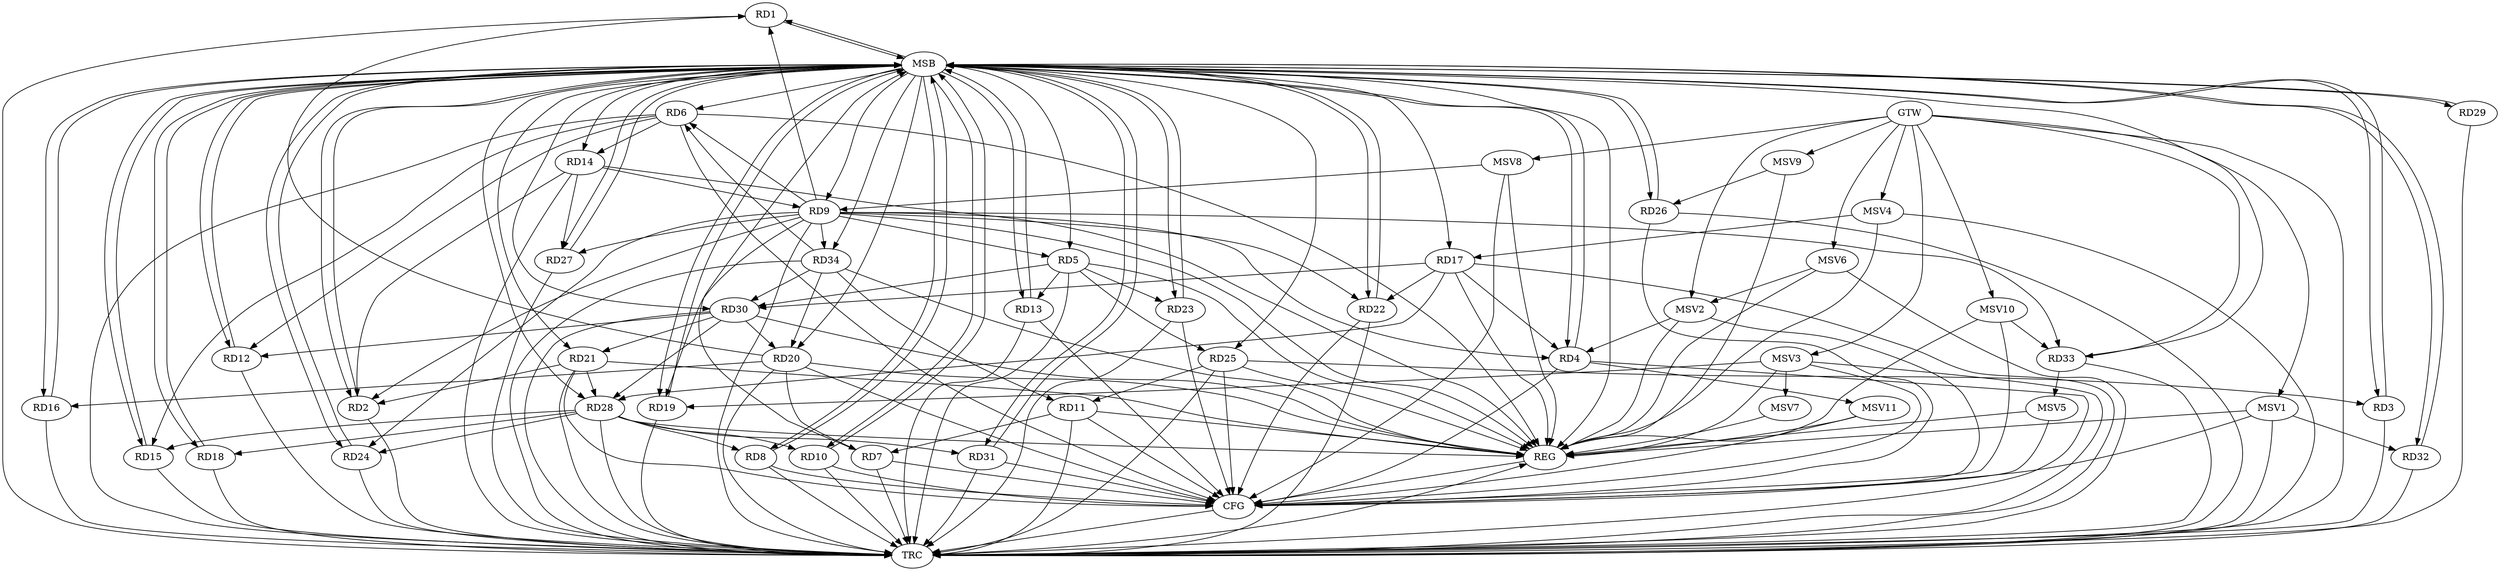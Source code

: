 strict digraph G {
  RD1 [ label="RD1" ];
  RD2 [ label="RD2" ];
  RD3 [ label="RD3" ];
  RD4 [ label="RD4" ];
  RD5 [ label="RD5" ];
  RD6 [ label="RD6" ];
  RD7 [ label="RD7" ];
  RD8 [ label="RD8" ];
  RD9 [ label="RD9" ];
  RD10 [ label="RD10" ];
  RD11 [ label="RD11" ];
  RD12 [ label="RD12" ];
  RD13 [ label="RD13" ];
  RD14 [ label="RD14" ];
  RD15 [ label="RD15" ];
  RD16 [ label="RD16" ];
  RD17 [ label="RD17" ];
  RD18 [ label="RD18" ];
  RD19 [ label="RD19" ];
  RD20 [ label="RD20" ];
  RD21 [ label="RD21" ];
  RD22 [ label="RD22" ];
  RD23 [ label="RD23" ];
  RD24 [ label="RD24" ];
  RD25 [ label="RD25" ];
  RD26 [ label="RD26" ];
  RD27 [ label="RD27" ];
  RD28 [ label="RD28" ];
  RD29 [ label="RD29" ];
  RD30 [ label="RD30" ];
  RD31 [ label="RD31" ];
  RD32 [ label="RD32" ];
  RD33 [ label="RD33" ];
  RD34 [ label="RD34" ];
  GTW [ label="GTW" ];
  REG [ label="REG" ];
  MSB [ label="MSB" ];
  CFG [ label="CFG" ];
  TRC [ label="TRC" ];
  MSV1 [ label="MSV1" ];
  MSV2 [ label="MSV2" ];
  MSV3 [ label="MSV3" ];
  MSV4 [ label="MSV4" ];
  MSV5 [ label="MSV5" ];
  MSV6 [ label="MSV6" ];
  MSV7 [ label="MSV7" ];
  MSV8 [ label="MSV8" ];
  MSV9 [ label="MSV9" ];
  MSV10 [ label="MSV10" ];
  MSV11 [ label="MSV11" ];
  RD9 -> RD1;
  RD20 -> RD1;
  RD14 -> RD2;
  RD21 -> RD2;
  RD25 -> RD3;
  RD17 -> RD4;
  RD9 -> RD5;
  RD5 -> RD13;
  RD5 -> RD23;
  RD5 -> RD25;
  RD5 -> RD30;
  RD9 -> RD6;
  RD6 -> RD12;
  RD6 -> RD14;
  RD6 -> RD15;
  RD34 -> RD6;
  RD11 -> RD7;
  RD20 -> RD7;
  RD28 -> RD8;
  RD14 -> RD9;
  RD9 -> RD22;
  RD9 -> RD24;
  RD9 -> RD27;
  RD28 -> RD10;
  RD25 -> RD11;
  RD34 -> RD11;
  RD30 -> RD12;
  RD14 -> RD27;
  RD28 -> RD15;
  RD20 -> RD16;
  RD17 -> RD22;
  RD17 -> RD28;
  RD17 -> RD30;
  RD28 -> RD18;
  RD30 -> RD20;
  RD34 -> RD20;
  RD21 -> RD28;
  RD30 -> RD21;
  RD28 -> RD24;
  RD30 -> RD28;
  RD28 -> RD31;
  RD34 -> RD30;
  GTW -> RD33;
  RD5 -> REG;
  RD6 -> REG;
  RD9 -> REG;
  RD11 -> REG;
  RD14 -> REG;
  RD17 -> REG;
  RD20 -> REG;
  RD21 -> REG;
  RD25 -> REG;
  RD28 -> REG;
  RD30 -> REG;
  RD34 -> REG;
  RD1 -> MSB;
  MSB -> REG;
  RD2 -> MSB;
  MSB -> RD24;
  RD3 -> MSB;
  MSB -> RD20;
  MSB -> RD27;
  RD4 -> MSB;
  MSB -> RD6;
  MSB -> RD12;
  MSB -> RD15;
  MSB -> RD26;
  MSB -> RD28;
  RD7 -> MSB;
  MSB -> RD2;
  RD8 -> MSB;
  MSB -> RD5;
  MSB -> RD10;
  MSB -> RD13;
  MSB -> RD17;
  MSB -> RD22;
  MSB -> RD32;
  MSB -> RD34;
  RD10 -> MSB;
  RD12 -> MSB;
  MSB -> RD4;
  MSB -> RD8;
  MSB -> RD19;
  MSB -> RD25;
  RD13 -> MSB;
  MSB -> RD3;
  MSB -> RD23;
  RD15 -> MSB;
  MSB -> RD18;
  RD16 -> MSB;
  MSB -> RD21;
  RD18 -> MSB;
  RD19 -> MSB;
  MSB -> RD31;
  RD22 -> MSB;
  RD23 -> MSB;
  MSB -> RD29;
  RD24 -> MSB;
  MSB -> RD14;
  RD26 -> MSB;
  MSB -> RD30;
  RD27 -> MSB;
  MSB -> RD1;
  MSB -> RD9;
  RD29 -> MSB;
  RD31 -> MSB;
  MSB -> RD16;
  RD32 -> MSB;
  RD33 -> MSB;
  RD11 -> CFG;
  RD4 -> CFG;
  RD22 -> CFG;
  RD25 -> CFG;
  RD20 -> CFG;
  RD13 -> CFG;
  RD6 -> CFG;
  RD23 -> CFG;
  RD31 -> CFG;
  RD26 -> CFG;
  RD8 -> CFG;
  RD10 -> CFG;
  RD21 -> CFG;
  RD7 -> CFG;
  REG -> CFG;
  RD1 -> TRC;
  RD2 -> TRC;
  RD3 -> TRC;
  RD4 -> TRC;
  RD5 -> TRC;
  RD6 -> TRC;
  RD7 -> TRC;
  RD8 -> TRC;
  RD9 -> TRC;
  RD10 -> TRC;
  RD11 -> TRC;
  RD12 -> TRC;
  RD13 -> TRC;
  RD14 -> TRC;
  RD15 -> TRC;
  RD16 -> TRC;
  RD17 -> TRC;
  RD18 -> TRC;
  RD19 -> TRC;
  RD20 -> TRC;
  RD21 -> TRC;
  RD22 -> TRC;
  RD23 -> TRC;
  RD24 -> TRC;
  RD25 -> TRC;
  RD26 -> TRC;
  RD27 -> TRC;
  RD28 -> TRC;
  RD29 -> TRC;
  RD30 -> TRC;
  RD31 -> TRC;
  RD32 -> TRC;
  RD33 -> TRC;
  RD34 -> TRC;
  GTW -> TRC;
  CFG -> TRC;
  TRC -> REG;
  RD9 -> RD19;
  RD9 -> RD4;
  RD9 -> RD33;
  RD9 -> RD2;
  RD9 -> RD34;
  MSV1 -> RD32;
  GTW -> MSV1;
  MSV1 -> REG;
  MSV1 -> TRC;
  MSV1 -> CFG;
  MSV2 -> RD4;
  GTW -> MSV2;
  MSV2 -> REG;
  MSV2 -> CFG;
  MSV3 -> RD19;
  GTW -> MSV3;
  MSV3 -> REG;
  MSV3 -> TRC;
  MSV3 -> CFG;
  MSV4 -> RD17;
  GTW -> MSV4;
  MSV4 -> REG;
  MSV4 -> TRC;
  RD33 -> MSV5;
  MSV5 -> REG;
  MSV5 -> CFG;
  MSV6 -> MSV2;
  GTW -> MSV6;
  MSV6 -> REG;
  MSV6 -> TRC;
  MSV3 -> MSV7;
  MSV7 -> REG;
  MSV8 -> RD9;
  GTW -> MSV8;
  MSV8 -> REG;
  MSV8 -> CFG;
  MSV9 -> RD26;
  GTW -> MSV9;
  MSV9 -> REG;
  MSV10 -> RD33;
  GTW -> MSV10;
  MSV10 -> REG;
  MSV10 -> CFG;
  RD4 -> MSV11;
  MSV11 -> REG;
  MSV11 -> CFG;
}
